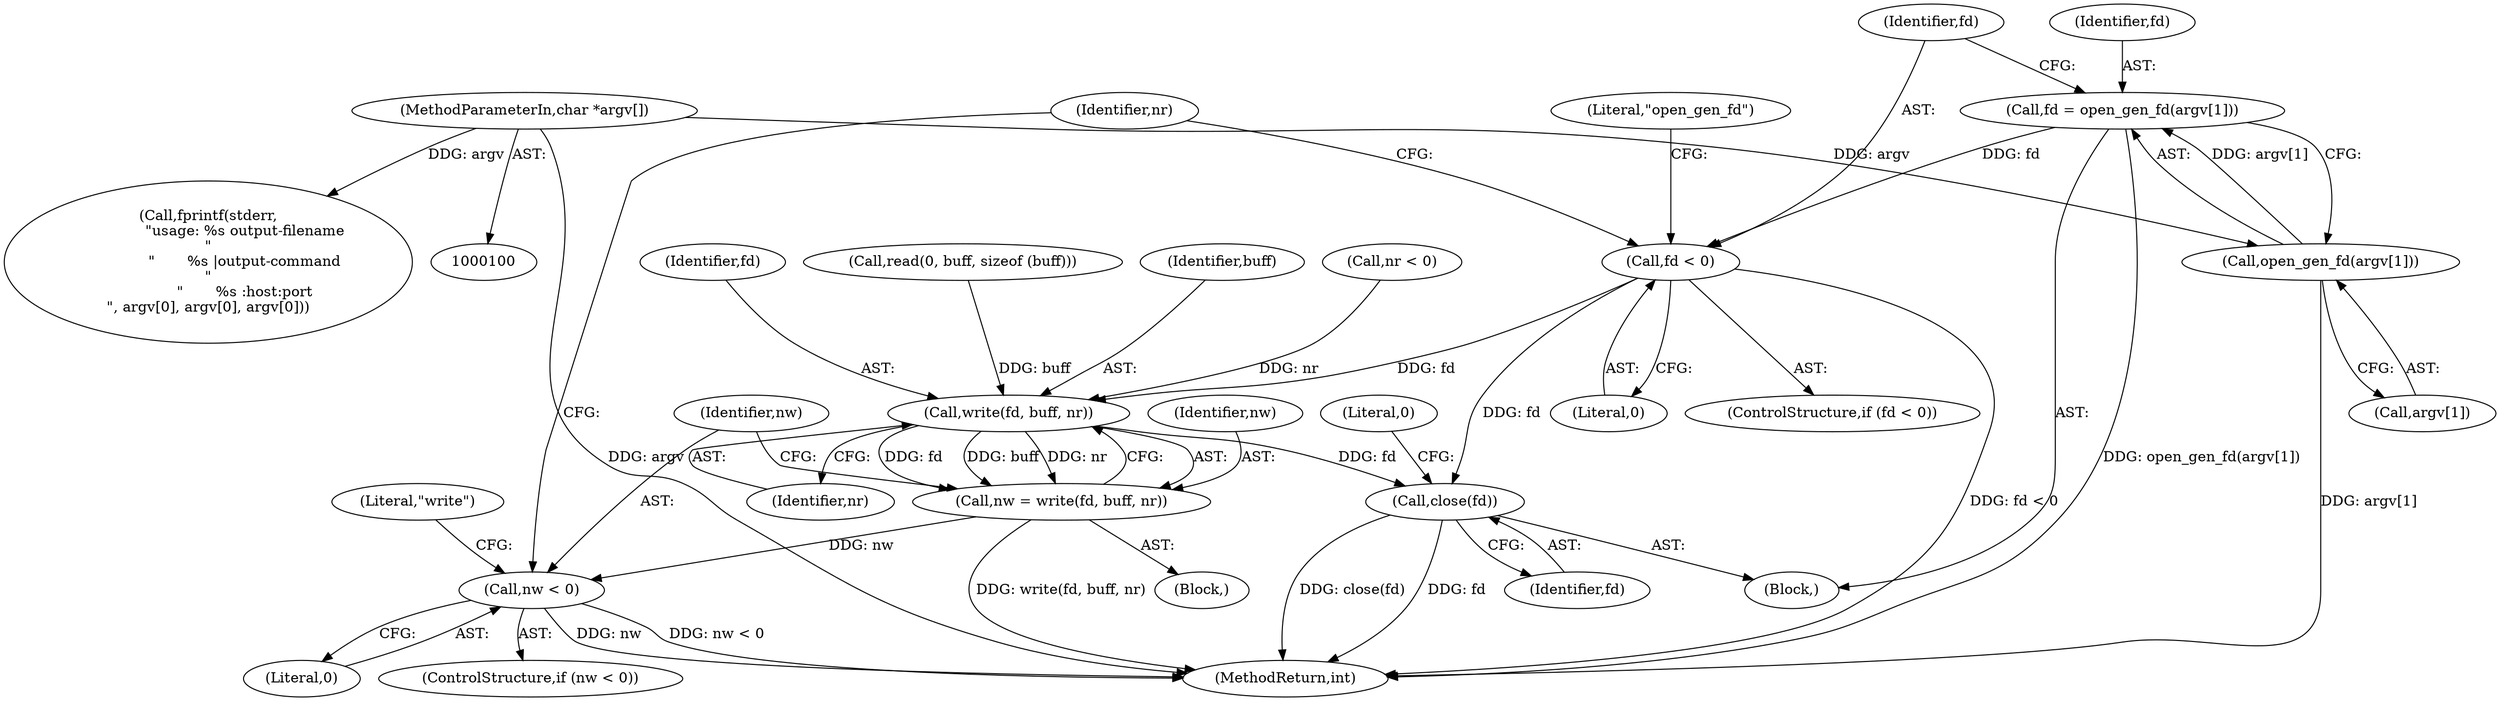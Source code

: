 digraph "0_boa_e139b87835994d007fbd64eead6c1455d7b8cf4e_3@API" {
"1000127" [label="(Call,fd = open_gen_fd(argv[1]))"];
"1000129" [label="(Call,open_gen_fd(argv[1]))"];
"1000102" [label="(MethodParameterIn,char *argv[])"];
"1000134" [label="(Call,fd < 0)"];
"1000169" [label="(Call,write(fd, buff, nr))"];
"1000167" [label="(Call,nw = write(fd, buff, nr))"];
"1000174" [label="(Call,nw < 0)"];
"1000182" [label="(Call,close(fd))"];
"1000185" [label="(Literal,0)"];
"1000179" [label="(Literal,\"write\")"];
"1000172" [label="(Identifier,nr)"];
"1000183" [label="(Identifier,fd)"];
"1000113" [label="(Call,fprintf(stderr,\n                \"usage: %s output-filename\n\"\n                \"       %s |output-command\n\"\n                \"       %s :host:port\n\", argv[0], argv[0], argv[0]))"];
"1000145" [label="(Identifier,nr)"];
"1000130" [label="(Call,argv[1])"];
"1000103" [label="(Block,)"];
"1000146" [label="(Call,read(0, buff, sizeof (buff)))"];
"1000168" [label="(Identifier,nw)"];
"1000171" [label="(Identifier,buff)"];
"1000169" [label="(Call,write(fd, buff, nr))"];
"1000129" [label="(Call,open_gen_fd(argv[1]))"];
"1000175" [label="(Identifier,nw)"];
"1000176" [label="(Literal,0)"];
"1000135" [label="(Identifier,fd)"];
"1000102" [label="(MethodParameterIn,char *argv[])"];
"1000174" [label="(Call,nw < 0)"];
"1000133" [label="(ControlStructure,if (fd < 0))"];
"1000136" [label="(Literal,0)"];
"1000139" [label="(Literal,\"open_gen_fd\")"];
"1000127" [label="(Call,fd = open_gen_fd(argv[1]))"];
"1000154" [label="(Call,nr < 0)"];
"1000182" [label="(Call,close(fd))"];
"1000152" [label="(Block,)"];
"1000186" [label="(MethodReturn,int)"];
"1000170" [label="(Identifier,fd)"];
"1000173" [label="(ControlStructure,if (nw < 0))"];
"1000128" [label="(Identifier,fd)"];
"1000167" [label="(Call,nw = write(fd, buff, nr))"];
"1000134" [label="(Call,fd < 0)"];
"1000127" -> "1000103"  [label="AST: "];
"1000127" -> "1000129"  [label="CFG: "];
"1000128" -> "1000127"  [label="AST: "];
"1000129" -> "1000127"  [label="AST: "];
"1000135" -> "1000127"  [label="CFG: "];
"1000127" -> "1000186"  [label="DDG: open_gen_fd(argv[1])"];
"1000129" -> "1000127"  [label="DDG: argv[1]"];
"1000127" -> "1000134"  [label="DDG: fd"];
"1000129" -> "1000130"  [label="CFG: "];
"1000130" -> "1000129"  [label="AST: "];
"1000129" -> "1000186"  [label="DDG: argv[1]"];
"1000102" -> "1000129"  [label="DDG: argv"];
"1000102" -> "1000100"  [label="AST: "];
"1000102" -> "1000186"  [label="DDG: argv"];
"1000102" -> "1000113"  [label="DDG: argv"];
"1000134" -> "1000133"  [label="AST: "];
"1000134" -> "1000136"  [label="CFG: "];
"1000135" -> "1000134"  [label="AST: "];
"1000136" -> "1000134"  [label="AST: "];
"1000139" -> "1000134"  [label="CFG: "];
"1000145" -> "1000134"  [label="CFG: "];
"1000134" -> "1000186"  [label="DDG: fd < 0"];
"1000134" -> "1000169"  [label="DDG: fd"];
"1000134" -> "1000182"  [label="DDG: fd"];
"1000169" -> "1000167"  [label="AST: "];
"1000169" -> "1000172"  [label="CFG: "];
"1000170" -> "1000169"  [label="AST: "];
"1000171" -> "1000169"  [label="AST: "];
"1000172" -> "1000169"  [label="AST: "];
"1000167" -> "1000169"  [label="CFG: "];
"1000169" -> "1000167"  [label="DDG: fd"];
"1000169" -> "1000167"  [label="DDG: buff"];
"1000169" -> "1000167"  [label="DDG: nr"];
"1000146" -> "1000169"  [label="DDG: buff"];
"1000154" -> "1000169"  [label="DDG: nr"];
"1000169" -> "1000182"  [label="DDG: fd"];
"1000167" -> "1000152"  [label="AST: "];
"1000168" -> "1000167"  [label="AST: "];
"1000175" -> "1000167"  [label="CFG: "];
"1000167" -> "1000186"  [label="DDG: write(fd, buff, nr)"];
"1000167" -> "1000174"  [label="DDG: nw"];
"1000174" -> "1000173"  [label="AST: "];
"1000174" -> "1000176"  [label="CFG: "];
"1000175" -> "1000174"  [label="AST: "];
"1000176" -> "1000174"  [label="AST: "];
"1000145" -> "1000174"  [label="CFG: "];
"1000179" -> "1000174"  [label="CFG: "];
"1000174" -> "1000186"  [label="DDG: nw < 0"];
"1000174" -> "1000186"  [label="DDG: nw"];
"1000182" -> "1000103"  [label="AST: "];
"1000182" -> "1000183"  [label="CFG: "];
"1000183" -> "1000182"  [label="AST: "];
"1000185" -> "1000182"  [label="CFG: "];
"1000182" -> "1000186"  [label="DDG: close(fd)"];
"1000182" -> "1000186"  [label="DDG: fd"];
}
